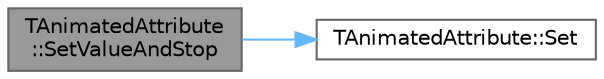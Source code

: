 digraph "TAnimatedAttribute::SetValueAndStop"
{
 // INTERACTIVE_SVG=YES
 // LATEX_PDF_SIZE
  bgcolor="transparent";
  edge [fontname=Helvetica,fontsize=10,labelfontname=Helvetica,labelfontsize=10];
  node [fontname=Helvetica,fontsize=10,shape=box,height=0.2,width=0.4];
  rankdir="LR";
  Node1 [id="Node000001",label="TAnimatedAttribute\l::SetValueAndStop",height=0.2,width=0.4,color="gray40", fillcolor="grey60", style="filled", fontcolor="black",tooltip="Sets the attribute's value and disables animation."];
  Node1 -> Node2 [id="edge1_Node000001_Node000002",color="steelblue1",style="solid",tooltip=" "];
  Node2 [id="Node000002",label="TAnimatedAttribute::Set",height=0.2,width=0.4,color="grey40", fillcolor="white", style="filled",URL="$d3/d6c/classTAnimatedAttribute.html#a5d6b568398cd7497e19426b8fd52c2bb",tooltip="Sets the attribute's value while keeping a running interpolation going."];
}
